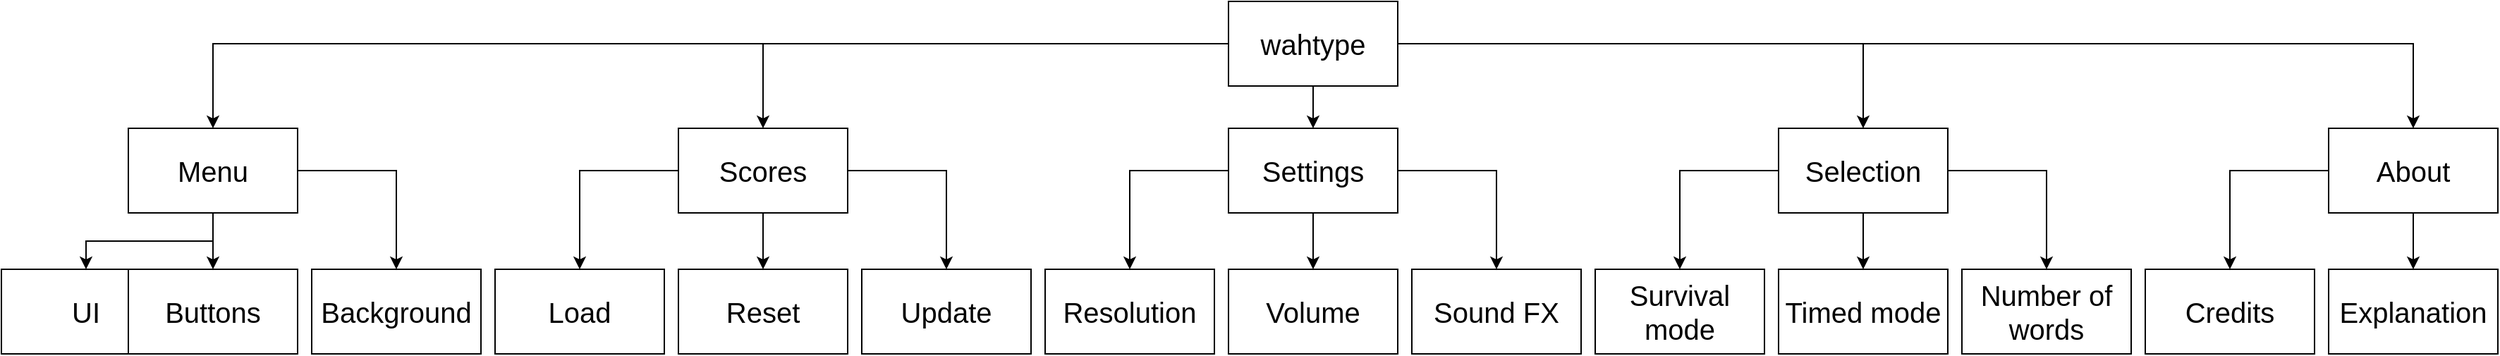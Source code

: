 <mxfile version="28.2.3">
  <diagram name="Page-1" id="OhJJ3mjOy6TYojQHY7Uv">
    <mxGraphModel dx="2772" dy="822" grid="1" gridSize="10" guides="1" tooltips="1" connect="1" arrows="1" fold="1" page="1" pageScale="1" pageWidth="1169" pageHeight="827" math="0" shadow="0">
      <root>
        <mxCell id="0" />
        <mxCell id="1" parent="0" />
        <mxCell id="K-ESM88an505MiSwCpxi-3" value="" style="edgeStyle=orthogonalEdgeStyle;rounded=0;orthogonalLoop=1;jettySize=auto;html=1;" parent="1" source="K-ESM88an505MiSwCpxi-1" target="K-ESM88an505MiSwCpxi-2" edge="1">
          <mxGeometry relative="1" as="geometry" />
        </mxCell>
        <mxCell id="K-ESM88an505MiSwCpxi-5" value="" style="edgeStyle=orthogonalEdgeStyle;rounded=0;orthogonalLoop=1;jettySize=auto;html=1;" parent="1" source="K-ESM88an505MiSwCpxi-1" target="K-ESM88an505MiSwCpxi-4" edge="1">
          <mxGeometry relative="1" as="geometry" />
        </mxCell>
        <mxCell id="K-ESM88an505MiSwCpxi-11" value="" style="edgeStyle=orthogonalEdgeStyle;rounded=0;orthogonalLoop=1;jettySize=auto;html=1;" parent="1" source="K-ESM88an505MiSwCpxi-1" target="K-ESM88an505MiSwCpxi-10" edge="1">
          <mxGeometry relative="1" as="geometry" />
        </mxCell>
        <mxCell id="K-ESM88an505MiSwCpxi-13" style="edgeStyle=orthogonalEdgeStyle;rounded=0;orthogonalLoop=1;jettySize=auto;html=1;" parent="1" source="K-ESM88an505MiSwCpxi-1" target="K-ESM88an505MiSwCpxi-12" edge="1">
          <mxGeometry relative="1" as="geometry" />
        </mxCell>
        <mxCell id="K-ESM88an505MiSwCpxi-15" style="edgeStyle=orthogonalEdgeStyle;rounded=0;orthogonalLoop=1;jettySize=auto;html=1;" parent="1" source="K-ESM88an505MiSwCpxi-1" target="K-ESM88an505MiSwCpxi-14" edge="1">
          <mxGeometry relative="1" as="geometry" />
        </mxCell>
        <mxCell id="K-ESM88an505MiSwCpxi-1" value="&lt;font style=&quot;font-size: 20px;&quot;&gt;wahtype&lt;/font&gt;" style="rounded=0;whiteSpace=wrap;html=1;" parent="1" vertex="1">
          <mxGeometry x="540" y="50" width="120" height="60" as="geometry" />
        </mxCell>
        <mxCell id="iwysc34U7rKxAF9Snj9z-2" value="" style="edgeStyle=orthogonalEdgeStyle;rounded=0;orthogonalLoop=1;jettySize=auto;html=1;" edge="1" parent="1" source="K-ESM88an505MiSwCpxi-2" target="iwysc34U7rKxAF9Snj9z-1">
          <mxGeometry relative="1" as="geometry" />
        </mxCell>
        <mxCell id="iwysc34U7rKxAF9Snj9z-5" style="edgeStyle=orthogonalEdgeStyle;rounded=0;orthogonalLoop=1;jettySize=auto;html=1;" edge="1" parent="1" source="K-ESM88an505MiSwCpxi-2" target="iwysc34U7rKxAF9Snj9z-4">
          <mxGeometry relative="1" as="geometry" />
        </mxCell>
        <mxCell id="iwysc34U7rKxAF9Snj9z-8" style="edgeStyle=orthogonalEdgeStyle;rounded=0;orthogonalLoop=1;jettySize=auto;html=1;" edge="1" parent="1" source="K-ESM88an505MiSwCpxi-2" target="iwysc34U7rKxAF9Snj9z-7">
          <mxGeometry relative="1" as="geometry" />
        </mxCell>
        <mxCell id="K-ESM88an505MiSwCpxi-2" value="&lt;font style=&quot;font-size: 20px;&quot;&gt;Menu&lt;/font&gt;" style="rounded=0;whiteSpace=wrap;html=1;" parent="1" vertex="1">
          <mxGeometry x="-240" y="140" width="120" height="60" as="geometry" />
        </mxCell>
        <mxCell id="iwysc34U7rKxAF9Snj9z-10" style="edgeStyle=orthogonalEdgeStyle;rounded=0;orthogonalLoop=1;jettySize=auto;html=1;" edge="1" parent="1" source="K-ESM88an505MiSwCpxi-4" target="iwysc34U7rKxAF9Snj9z-9">
          <mxGeometry relative="1" as="geometry" />
        </mxCell>
        <mxCell id="iwysc34U7rKxAF9Snj9z-13" style="edgeStyle=orthogonalEdgeStyle;rounded=0;orthogonalLoop=1;jettySize=auto;html=1;" edge="1" parent="1" source="K-ESM88an505MiSwCpxi-4" target="iwysc34U7rKxAF9Snj9z-12">
          <mxGeometry relative="1" as="geometry" />
        </mxCell>
        <mxCell id="iwysc34U7rKxAF9Snj9z-15" style="edgeStyle=orthogonalEdgeStyle;rounded=0;orthogonalLoop=1;jettySize=auto;html=1;" edge="1" parent="1" source="K-ESM88an505MiSwCpxi-4" target="iwysc34U7rKxAF9Snj9z-14">
          <mxGeometry relative="1" as="geometry" />
        </mxCell>
        <mxCell id="K-ESM88an505MiSwCpxi-4" value="Scores" style="rounded=0;whiteSpace=wrap;html=1;fontSize=20;" parent="1" vertex="1">
          <mxGeometry x="150" y="140" width="120" height="60" as="geometry" />
        </mxCell>
        <mxCell id="iwysc34U7rKxAF9Snj9z-17" value="" style="edgeStyle=orthogonalEdgeStyle;rounded=0;orthogonalLoop=1;jettySize=auto;html=1;" edge="1" parent="1" source="K-ESM88an505MiSwCpxi-10" target="iwysc34U7rKxAF9Snj9z-16">
          <mxGeometry relative="1" as="geometry" />
        </mxCell>
        <mxCell id="iwysc34U7rKxAF9Snj9z-19" value="" style="edgeStyle=orthogonalEdgeStyle;rounded=0;orthogonalLoop=1;jettySize=auto;html=1;" edge="1" parent="1" source="K-ESM88an505MiSwCpxi-10" target="iwysc34U7rKxAF9Snj9z-18">
          <mxGeometry relative="1" as="geometry" />
        </mxCell>
        <mxCell id="iwysc34U7rKxAF9Snj9z-23" style="edgeStyle=orthogonalEdgeStyle;rounded=0;orthogonalLoop=1;jettySize=auto;html=1;" edge="1" parent="1" source="K-ESM88an505MiSwCpxi-10" target="iwysc34U7rKxAF9Snj9z-22">
          <mxGeometry relative="1" as="geometry" />
        </mxCell>
        <mxCell id="K-ESM88an505MiSwCpxi-10" value="Settings" style="rounded=0;whiteSpace=wrap;html=1;fontSize=20;" parent="1" vertex="1">
          <mxGeometry x="540" y="140" width="120" height="60" as="geometry" />
        </mxCell>
        <mxCell id="iwysc34U7rKxAF9Snj9z-25" value="" style="edgeStyle=orthogonalEdgeStyle;rounded=0;orthogonalLoop=1;jettySize=auto;html=1;" edge="1" parent="1" source="K-ESM88an505MiSwCpxi-12" target="iwysc34U7rKxAF9Snj9z-24">
          <mxGeometry relative="1" as="geometry" />
        </mxCell>
        <mxCell id="iwysc34U7rKxAF9Snj9z-30" value="" style="edgeStyle=orthogonalEdgeStyle;rounded=0;orthogonalLoop=1;jettySize=auto;html=1;" edge="1" parent="1" source="K-ESM88an505MiSwCpxi-12" target="iwysc34U7rKxAF9Snj9z-29">
          <mxGeometry relative="1" as="geometry" />
        </mxCell>
        <mxCell id="iwysc34U7rKxAF9Snj9z-33" value="" style="edgeStyle=orthogonalEdgeStyle;rounded=0;orthogonalLoop=1;jettySize=auto;html=1;" edge="1" parent="1" source="K-ESM88an505MiSwCpxi-12" target="iwysc34U7rKxAF9Snj9z-32">
          <mxGeometry relative="1" as="geometry" />
        </mxCell>
        <mxCell id="K-ESM88an505MiSwCpxi-12" value="Selection" style="rounded=0;whiteSpace=wrap;html=1;fontSize=20;" parent="1" vertex="1">
          <mxGeometry x="930" y="140" width="120" height="60" as="geometry" />
        </mxCell>
        <mxCell id="iwysc34U7rKxAF9Snj9z-35" value="" style="edgeStyle=orthogonalEdgeStyle;rounded=0;orthogonalLoop=1;jettySize=auto;html=1;" edge="1" parent="1" source="K-ESM88an505MiSwCpxi-14" target="iwysc34U7rKxAF9Snj9z-34">
          <mxGeometry relative="1" as="geometry" />
        </mxCell>
        <mxCell id="iwysc34U7rKxAF9Snj9z-37" value="" style="edgeStyle=orthogonalEdgeStyle;rounded=0;orthogonalLoop=1;jettySize=auto;html=1;" edge="1" parent="1" source="K-ESM88an505MiSwCpxi-14" target="iwysc34U7rKxAF9Snj9z-36">
          <mxGeometry relative="1" as="geometry" />
        </mxCell>
        <mxCell id="K-ESM88an505MiSwCpxi-14" value="About" style="rounded=0;whiteSpace=wrap;html=1;fontSize=20;" parent="1" vertex="1">
          <mxGeometry x="1320" y="140" width="120" height="60" as="geometry" />
        </mxCell>
        <mxCell id="iwysc34U7rKxAF9Snj9z-1" value="UI" style="rounded=0;whiteSpace=wrap;html=1;fontSize=20;" vertex="1" parent="1">
          <mxGeometry x="-330" y="240" width="120" height="60" as="geometry" />
        </mxCell>
        <mxCell id="iwysc34U7rKxAF9Snj9z-4" value="Buttons" style="rounded=0;whiteSpace=wrap;html=1;fontSize=20;" vertex="1" parent="1">
          <mxGeometry x="-240" y="240" width="120" height="60" as="geometry" />
        </mxCell>
        <mxCell id="iwysc34U7rKxAF9Snj9z-7" value="Background" style="rounded=0;whiteSpace=wrap;html=1;fontSize=20;" vertex="1" parent="1">
          <mxGeometry x="-110" y="240" width="120" height="60" as="geometry" />
        </mxCell>
        <mxCell id="iwysc34U7rKxAF9Snj9z-9" value="Load" style="rounded=0;whiteSpace=wrap;html=1;fontSize=20;" vertex="1" parent="1">
          <mxGeometry x="20" y="240" width="120" height="60" as="geometry" />
        </mxCell>
        <mxCell id="iwysc34U7rKxAF9Snj9z-12" value="Update" style="rounded=0;whiteSpace=wrap;html=1;fontSize=20;" vertex="1" parent="1">
          <mxGeometry x="280" y="240" width="120" height="60" as="geometry" />
        </mxCell>
        <mxCell id="iwysc34U7rKxAF9Snj9z-14" value="Reset" style="rounded=0;whiteSpace=wrap;html=1;fontSize=20;" vertex="1" parent="1">
          <mxGeometry x="150" y="240" width="120" height="60" as="geometry" />
        </mxCell>
        <mxCell id="iwysc34U7rKxAF9Snj9z-16" value="Volume" style="rounded=0;whiteSpace=wrap;html=1;fontSize=20;" vertex="1" parent="1">
          <mxGeometry x="540" y="240" width="120" height="60" as="geometry" />
        </mxCell>
        <mxCell id="iwysc34U7rKxAF9Snj9z-18" value="Sound FX" style="rounded=0;whiteSpace=wrap;html=1;fontSize=20;" vertex="1" parent="1">
          <mxGeometry x="670" y="240" width="120" height="60" as="geometry" />
        </mxCell>
        <mxCell id="iwysc34U7rKxAF9Snj9z-22" value="Resolution" style="rounded=0;whiteSpace=wrap;html=1;fontSize=20;" vertex="1" parent="1">
          <mxGeometry x="410" y="240" width="120" height="60" as="geometry" />
        </mxCell>
        <mxCell id="iwysc34U7rKxAF9Snj9z-24" value="Survival mode" style="rounded=0;whiteSpace=wrap;html=1;fontSize=20;" vertex="1" parent="1">
          <mxGeometry x="800" y="240" width="120" height="60" as="geometry" />
        </mxCell>
        <mxCell id="iwysc34U7rKxAF9Snj9z-29" value="Timed mode" style="rounded=0;whiteSpace=wrap;html=1;fontSize=20;" vertex="1" parent="1">
          <mxGeometry x="930" y="240" width="120" height="60" as="geometry" />
        </mxCell>
        <mxCell id="iwysc34U7rKxAF9Snj9z-32" value="Number of words" style="rounded=0;whiteSpace=wrap;html=1;fontSize=20;" vertex="1" parent="1">
          <mxGeometry x="1060" y="240" width="120" height="60" as="geometry" />
        </mxCell>
        <mxCell id="iwysc34U7rKxAF9Snj9z-34" value="Credits" style="rounded=0;whiteSpace=wrap;html=1;fontSize=20;" vertex="1" parent="1">
          <mxGeometry x="1190" y="240" width="120" height="60" as="geometry" />
        </mxCell>
        <mxCell id="iwysc34U7rKxAF9Snj9z-36" value="Explanation" style="rounded=0;whiteSpace=wrap;html=1;fontSize=20;" vertex="1" parent="1">
          <mxGeometry x="1320" y="240" width="120" height="60" as="geometry" />
        </mxCell>
      </root>
    </mxGraphModel>
  </diagram>
</mxfile>
